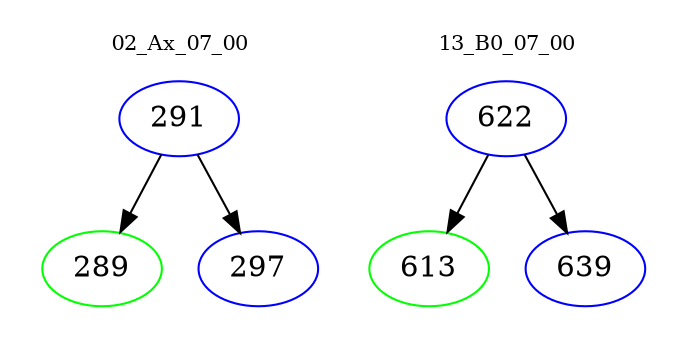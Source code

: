 digraph{
subgraph cluster_0 {
color = white
label = "02_Ax_07_00";
fontsize=10;
T0_291 [label="291", color="blue"]
T0_291 -> T0_289 [color="black"]
T0_289 [label="289", color="green"]
T0_291 -> T0_297 [color="black"]
T0_297 [label="297", color="blue"]
}
subgraph cluster_1 {
color = white
label = "13_B0_07_00";
fontsize=10;
T1_622 [label="622", color="blue"]
T1_622 -> T1_613 [color="black"]
T1_613 [label="613", color="green"]
T1_622 -> T1_639 [color="black"]
T1_639 [label="639", color="blue"]
}
}
